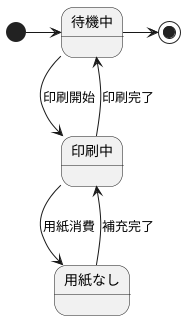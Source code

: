 @startuml  

[*] -right-> 待機中
待機中 --> 印刷中 : 印刷開始
印刷中 --> 用紙なし : 用紙消費
用紙なし --> 印刷中 : 補充完了
印刷中 --> 待機中 : 印刷完了
待機中 -right-> [*]
@enduml